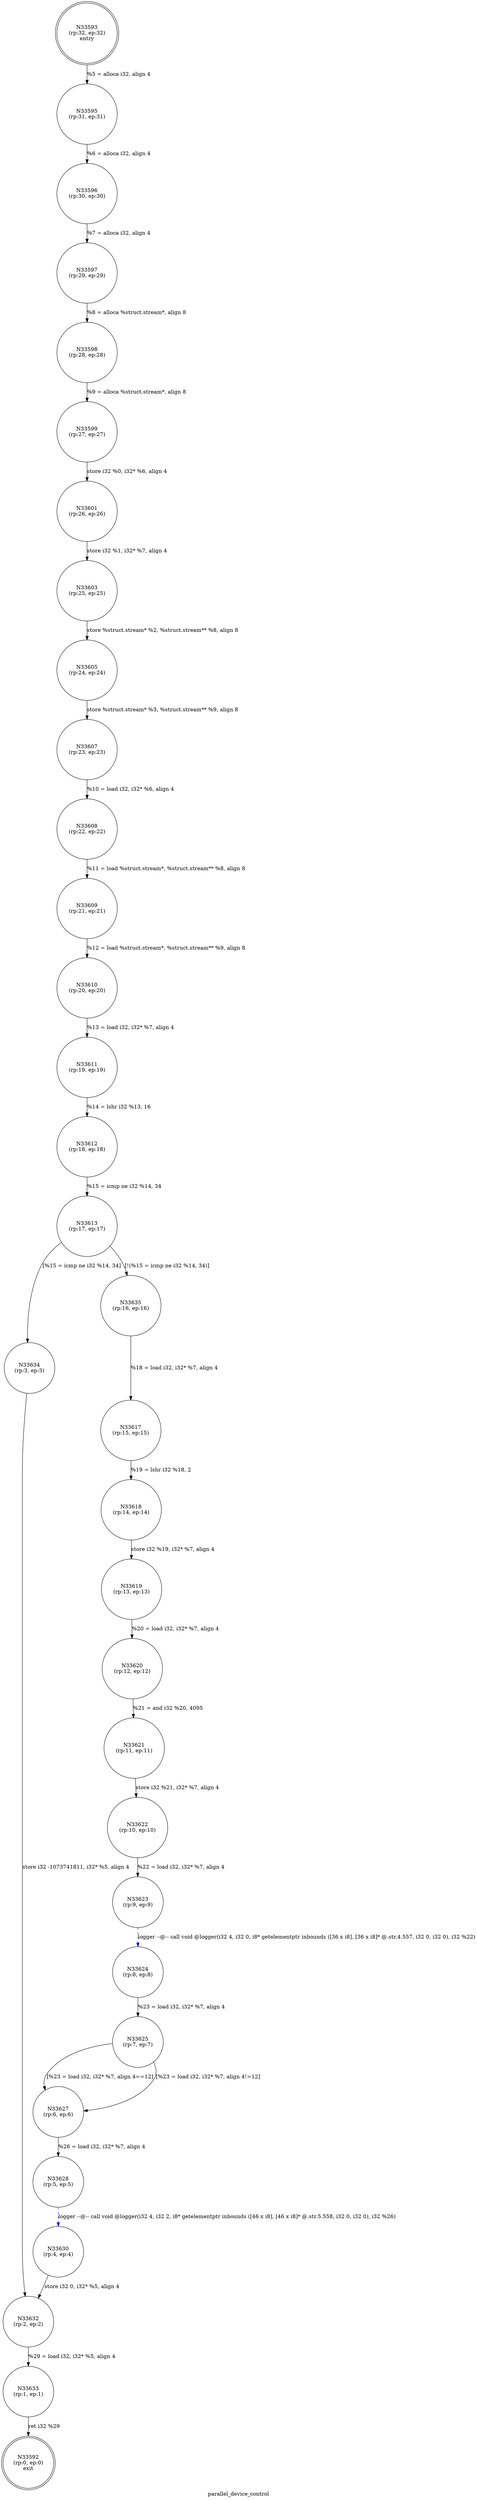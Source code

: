 digraph parallel_device_control {
label="parallel_device_control"
33592 [label="N33592\n(rp:0, ep:0)\nexit", shape="doublecircle"]
33593 [label="N33593\n(rp:32, ep:32)\nentry", shape="doublecircle"]
33593 -> 33595 [label="%5 = alloca i32, align 4"]
33595 [label="N33595\n(rp:31, ep:31)", shape="circle"]
33595 -> 33596 [label="%6 = alloca i32, align 4"]
33596 [label="N33596\n(rp:30, ep:30)", shape="circle"]
33596 -> 33597 [label="%7 = alloca i32, align 4"]
33597 [label="N33597\n(rp:29, ep:29)", shape="circle"]
33597 -> 33598 [label="%8 = alloca %struct.stream*, align 8"]
33598 [label="N33598\n(rp:28, ep:28)", shape="circle"]
33598 -> 33599 [label="%9 = alloca %struct.stream*, align 8"]
33599 [label="N33599\n(rp:27, ep:27)", shape="circle"]
33599 -> 33601 [label="store i32 %0, i32* %6, align 4"]
33601 [label="N33601\n(rp:26, ep:26)", shape="circle"]
33601 -> 33603 [label="store i32 %1, i32* %7, align 4"]
33603 [label="N33603\n(rp:25, ep:25)", shape="circle"]
33603 -> 33605 [label="store %struct.stream* %2, %struct.stream** %8, align 8"]
33605 [label="N33605\n(rp:24, ep:24)", shape="circle"]
33605 -> 33607 [label="store %struct.stream* %3, %struct.stream** %9, align 8"]
33607 [label="N33607\n(rp:23, ep:23)", shape="circle"]
33607 -> 33608 [label="%10 = load i32, i32* %6, align 4"]
33608 [label="N33608\n(rp:22, ep:22)", shape="circle"]
33608 -> 33609 [label="%11 = load %struct.stream*, %struct.stream** %8, align 8"]
33609 [label="N33609\n(rp:21, ep:21)", shape="circle"]
33609 -> 33610 [label="%12 = load %struct.stream*, %struct.stream** %9, align 8"]
33610 [label="N33610\n(rp:20, ep:20)", shape="circle"]
33610 -> 33611 [label="%13 = load i32, i32* %7, align 4"]
33611 [label="N33611\n(rp:19, ep:19)", shape="circle"]
33611 -> 33612 [label="%14 = lshr i32 %13, 16"]
33612 [label="N33612\n(rp:18, ep:18)", shape="circle"]
33612 -> 33613 [label="%15 = icmp ne i32 %14, 34"]
33613 [label="N33613\n(rp:17, ep:17)", shape="circle"]
33613 -> 33634 [label="[%15 = icmp ne i32 %14, 34]"]
33613 -> 33635 [label="[!(%15 = icmp ne i32 %14, 34)]"]
33617 [label="N33617\n(rp:15, ep:15)", shape="circle"]
33617 -> 33618 [label="%19 = lshr i32 %18, 2"]
33618 [label="N33618\n(rp:14, ep:14)", shape="circle"]
33618 -> 33619 [label="store i32 %19, i32* %7, align 4"]
33619 [label="N33619\n(rp:13, ep:13)", shape="circle"]
33619 -> 33620 [label="%20 = load i32, i32* %7, align 4"]
33620 [label="N33620\n(rp:12, ep:12)", shape="circle"]
33620 -> 33621 [label="%21 = and i32 %20, 4095"]
33621 [label="N33621\n(rp:11, ep:11)", shape="circle"]
33621 -> 33622 [label="store i32 %21, i32* %7, align 4"]
33622 [label="N33622\n(rp:10, ep:10)", shape="circle"]
33622 -> 33623 [label="%22 = load i32, i32* %7, align 4"]
33623 [label="N33623\n(rp:9, ep:9)", shape="circle"]
33623 -> 33624 [label="logger --@-- call void @logger(i32 4, i32 0, i8* getelementptr inbounds ([36 x i8], [36 x i8]* @.str.4.557, i32 0, i32 0), i32 %22)", style="dashed", color="blue"]
33624 [label="N33624\n(rp:8, ep:8)", shape="circle"]
33624 -> 33625 [label="%23 = load i32, i32* %7, align 4"]
33625 [label="N33625\n(rp:7, ep:7)", shape="circle"]
33625 -> 33627 [label="[%23 = load i32, i32* %7, align 4==12]"]
33625 -> 33627 [label="[%23 = load i32, i32* %7, align 4!=12]"]
33627 [label="N33627\n(rp:6, ep:6)", shape="circle"]
33627 -> 33628 [label="%26 = load i32, i32* %7, align 4"]
33628 [label="N33628\n(rp:5, ep:5)", shape="circle"]
33628 -> 33630 [label="logger --@-- call void @logger(i32 4, i32 2, i8* getelementptr inbounds ([46 x i8], [46 x i8]* @.str.5.558, i32 0, i32 0), i32 %26)", style="dashed", color="blue"]
33630 [label="N33630\n(rp:4, ep:4)", shape="circle"]
33630 -> 33632 [label="store i32 0, i32* %5, align 4"]
33632 [label="N33632\n(rp:2, ep:2)", shape="circle"]
33632 -> 33633 [label="%29 = load i32, i32* %5, align 4"]
33633 [label="N33633\n(rp:1, ep:1)", shape="circle"]
33633 -> 33592 [label="ret i32 %29"]
33634 [label="N33634\n(rp:3, ep:3)", shape="circle"]
33634 -> 33632 [label="store i32 -1073741811, i32* %5, align 4"]
33635 [label="N33635\n(rp:16, ep:16)", shape="circle"]
33635 -> 33617 [label="%18 = load i32, i32* %7, align 4"]
}
